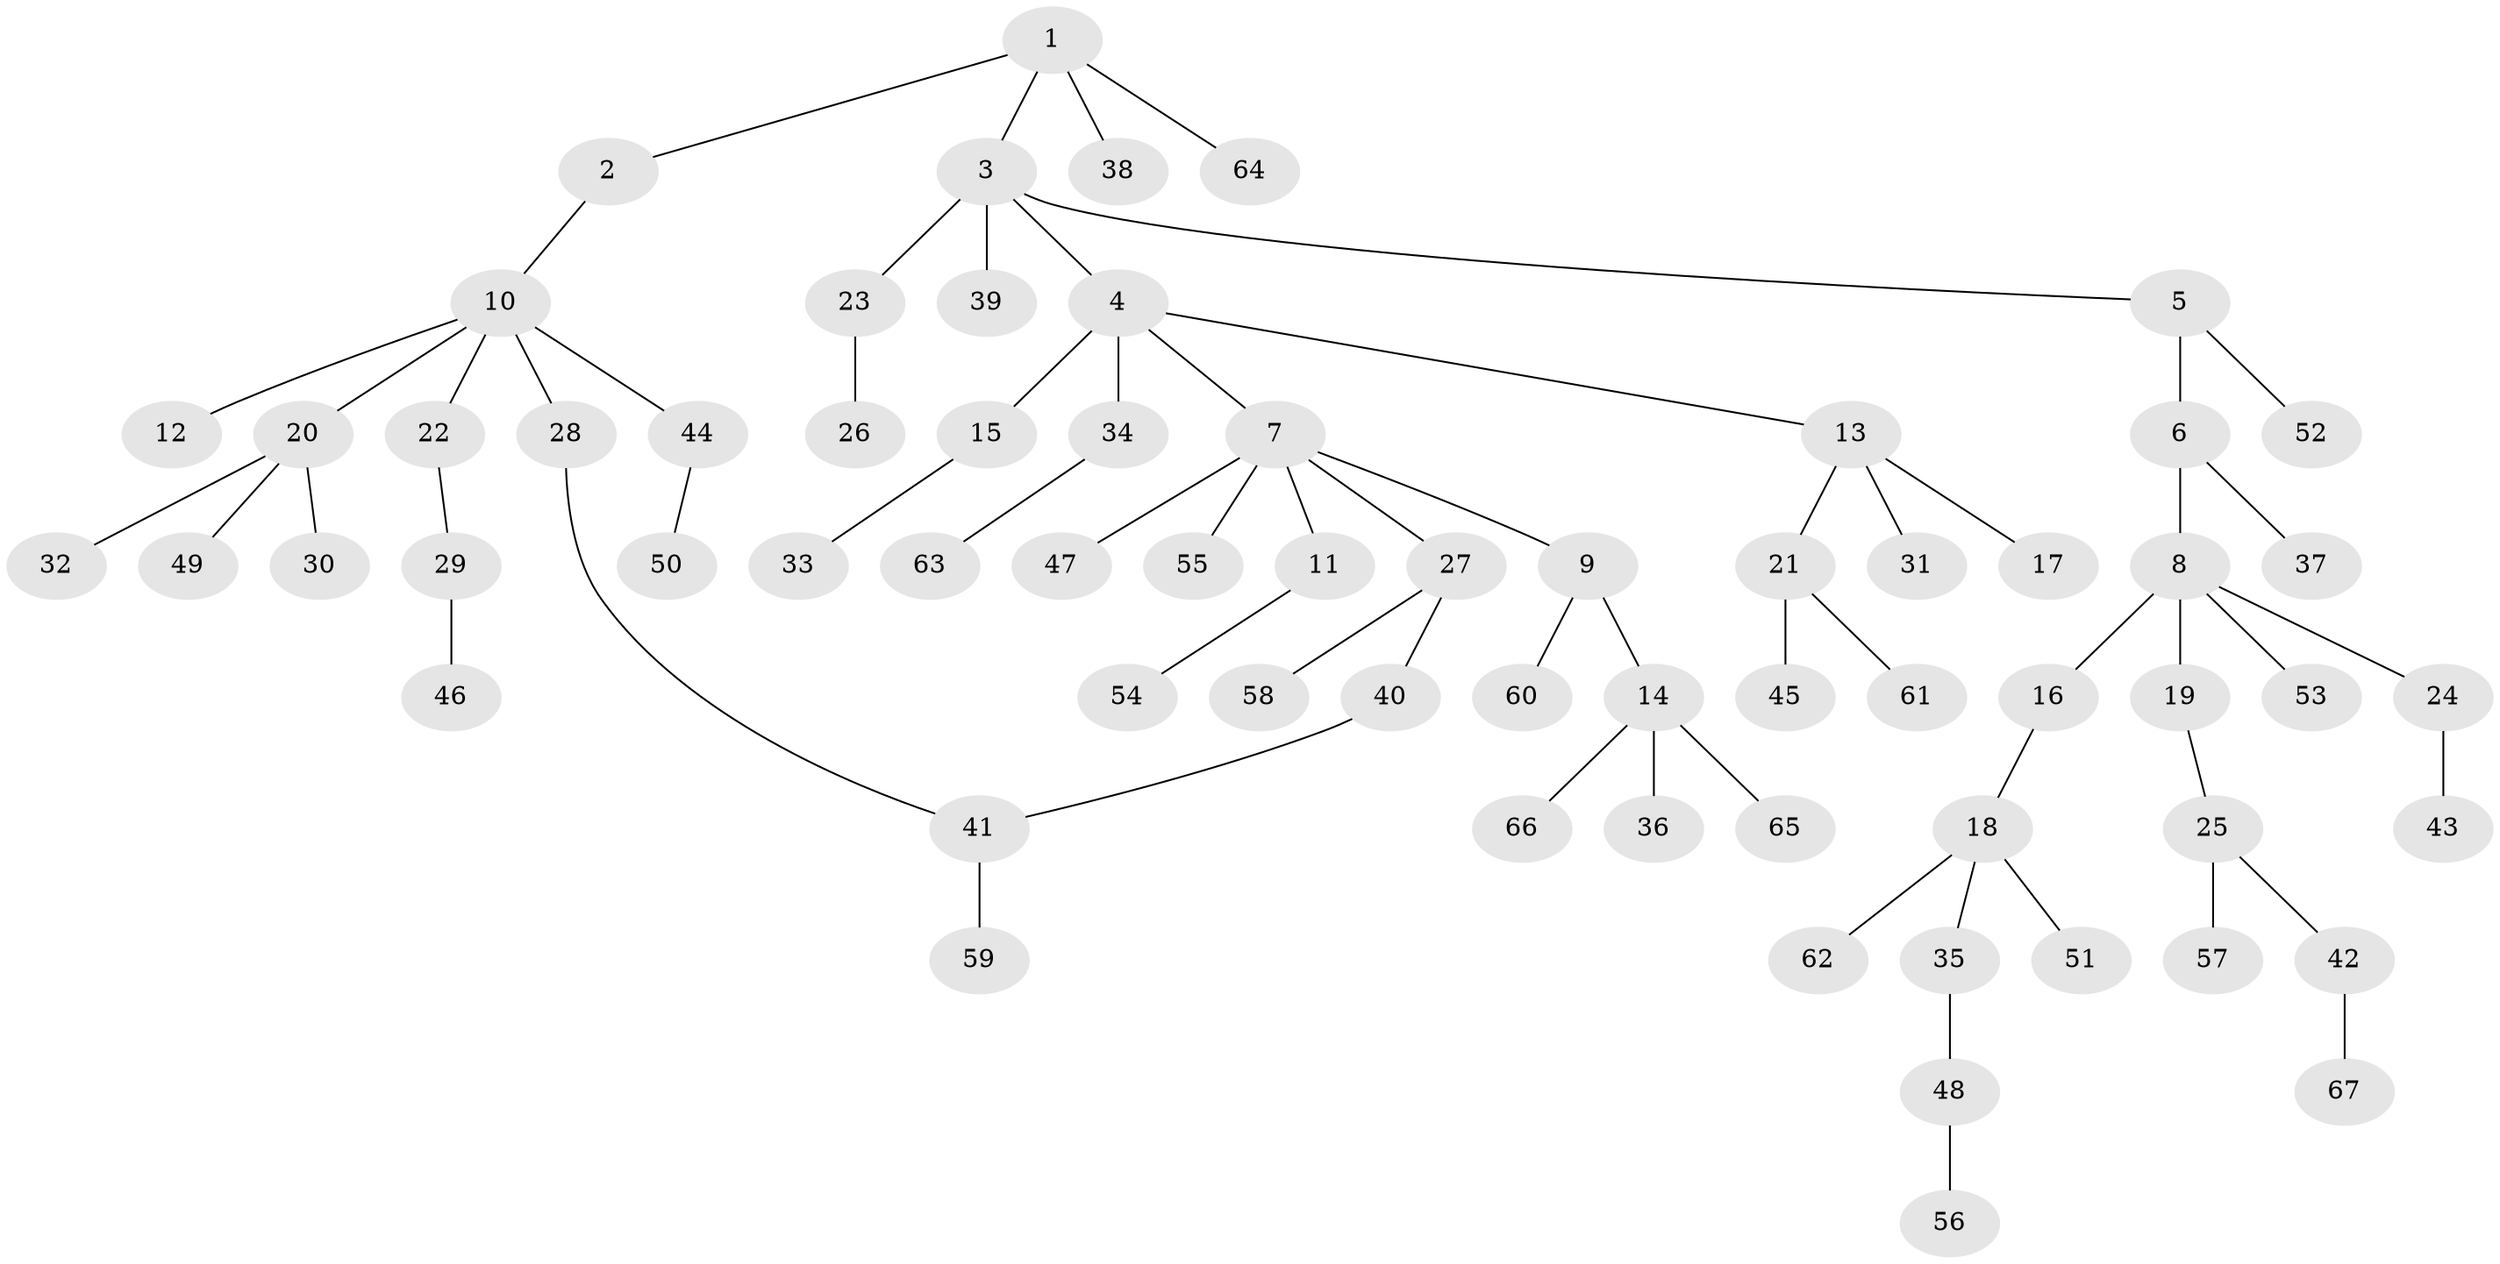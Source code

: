 // coarse degree distribution, {7: 0.025, 6: 0.025, 3: 0.05, 4: 0.05, 5: 0.05, 1: 0.525, 2: 0.275}
// Generated by graph-tools (version 1.1) at 2025/17/03/04/25 18:17:03]
// undirected, 67 vertices, 67 edges
graph export_dot {
graph [start="1"]
  node [color=gray90,style=filled];
  1;
  2;
  3;
  4;
  5;
  6;
  7;
  8;
  9;
  10;
  11;
  12;
  13;
  14;
  15;
  16;
  17;
  18;
  19;
  20;
  21;
  22;
  23;
  24;
  25;
  26;
  27;
  28;
  29;
  30;
  31;
  32;
  33;
  34;
  35;
  36;
  37;
  38;
  39;
  40;
  41;
  42;
  43;
  44;
  45;
  46;
  47;
  48;
  49;
  50;
  51;
  52;
  53;
  54;
  55;
  56;
  57;
  58;
  59;
  60;
  61;
  62;
  63;
  64;
  65;
  66;
  67;
  1 -- 2;
  1 -- 3;
  1 -- 38;
  1 -- 64;
  2 -- 10;
  3 -- 4;
  3 -- 5;
  3 -- 23;
  3 -- 39;
  4 -- 7;
  4 -- 13;
  4 -- 15;
  4 -- 34;
  5 -- 6;
  5 -- 52;
  6 -- 8;
  6 -- 37;
  7 -- 9;
  7 -- 11;
  7 -- 27;
  7 -- 47;
  7 -- 55;
  8 -- 16;
  8 -- 19;
  8 -- 24;
  8 -- 53;
  9 -- 14;
  9 -- 60;
  10 -- 12;
  10 -- 20;
  10 -- 22;
  10 -- 28;
  10 -- 44;
  11 -- 54;
  13 -- 17;
  13 -- 21;
  13 -- 31;
  14 -- 36;
  14 -- 65;
  14 -- 66;
  15 -- 33;
  16 -- 18;
  18 -- 35;
  18 -- 51;
  18 -- 62;
  19 -- 25;
  20 -- 30;
  20 -- 32;
  20 -- 49;
  21 -- 45;
  21 -- 61;
  22 -- 29;
  23 -- 26;
  24 -- 43;
  25 -- 42;
  25 -- 57;
  27 -- 40;
  27 -- 58;
  28 -- 41;
  29 -- 46;
  34 -- 63;
  35 -- 48;
  40 -- 41;
  41 -- 59;
  42 -- 67;
  44 -- 50;
  48 -- 56;
}
